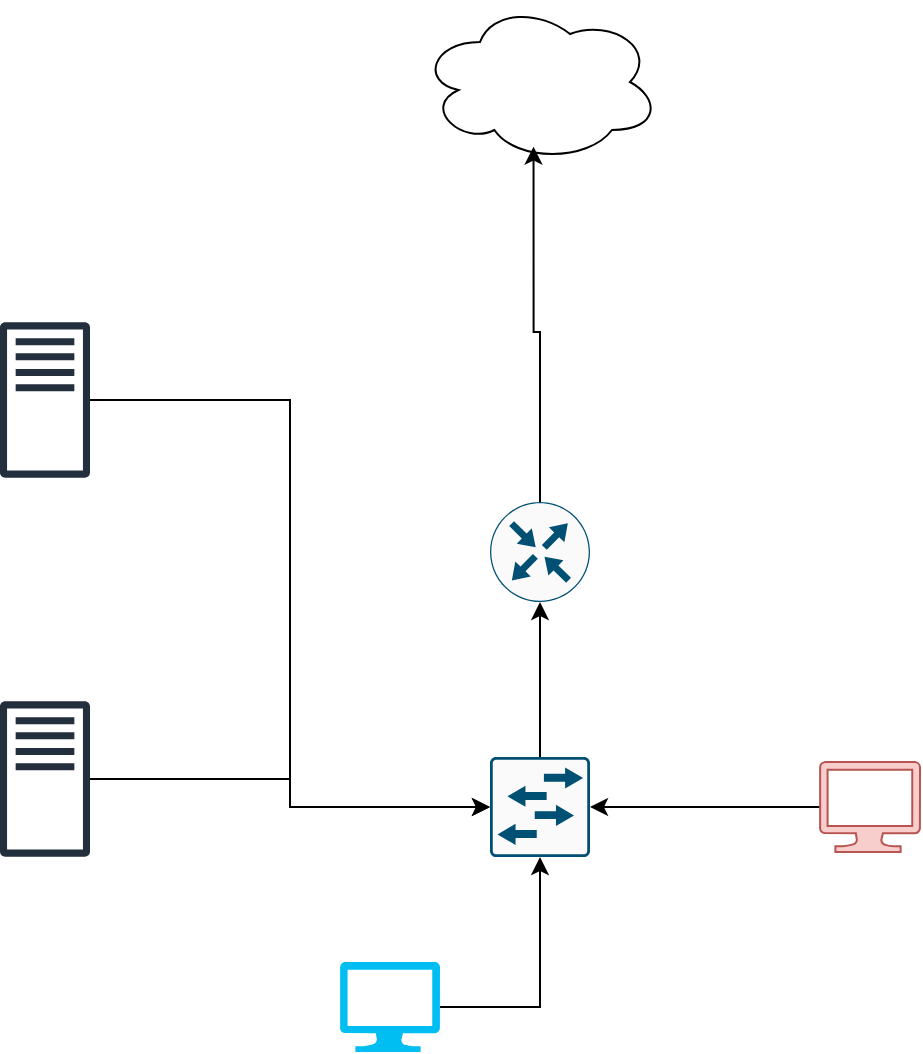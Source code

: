 <mxfile version="26.2.10">
  <diagram name="Page-1" id="KxOjLeS-NyVWTEz02JkJ">
    <mxGraphModel dx="1392" dy="703" grid="1" gridSize="10" guides="1" tooltips="1" connect="1" arrows="1" fold="1" page="1" pageScale="1" pageWidth="850" pageHeight="1100" math="0" shadow="0">
      <root>
        <mxCell id="0" />
        <mxCell id="1" parent="0" />
        <mxCell id="u-Ojrt-izxkH3ZtMXK-b-1" value="" style="sketch=0;outlineConnect=0;fontColor=#232F3E;gradientColor=none;fillColor=#232F3D;strokeColor=none;dashed=0;verticalLabelPosition=bottom;verticalAlign=top;align=center;html=1;fontSize=12;fontStyle=0;aspect=fixed;pointerEvents=1;shape=mxgraph.aws4.traditional_server;" vertex="1" parent="1">
          <mxGeometry x="170" y="429.5" width="45" height="78" as="geometry" />
        </mxCell>
        <mxCell id="u-Ojrt-izxkH3ZtMXK-b-2" value="" style="sketch=0;outlineConnect=0;fontColor=#232F3E;gradientColor=none;fillColor=#232F3D;strokeColor=none;dashed=0;verticalLabelPosition=bottom;verticalAlign=top;align=center;html=1;fontSize=12;fontStyle=0;aspect=fixed;pointerEvents=1;shape=mxgraph.aws4.traditional_server;" vertex="1" parent="1">
          <mxGeometry x="170" y="240" width="45" height="78" as="geometry" />
        </mxCell>
        <mxCell id="u-Ojrt-izxkH3ZtMXK-b-8" style="edgeStyle=orthogonalEdgeStyle;rounded=0;orthogonalLoop=1;jettySize=auto;html=1;" edge="1" parent="1" source="u-Ojrt-izxkH3ZtMXK-b-3" target="u-Ojrt-izxkH3ZtMXK-b-5">
          <mxGeometry relative="1" as="geometry" />
        </mxCell>
        <mxCell id="u-Ojrt-izxkH3ZtMXK-b-3" value="" style="verticalLabelPosition=bottom;html=1;verticalAlign=top;align=center;strokeColor=none;fillColor=#00BEF2;shape=mxgraph.azure.computer;pointerEvents=1;" vertex="1" parent="1">
          <mxGeometry x="340" y="560" width="50" height="45" as="geometry" />
        </mxCell>
        <mxCell id="u-Ojrt-izxkH3ZtMXK-b-9" value="" style="edgeStyle=orthogonalEdgeStyle;rounded=0;orthogonalLoop=1;jettySize=auto;html=1;" edge="1" parent="1" source="u-Ojrt-izxkH3ZtMXK-b-4" target="u-Ojrt-izxkH3ZtMXK-b-5">
          <mxGeometry relative="1" as="geometry" />
        </mxCell>
        <mxCell id="u-Ojrt-izxkH3ZtMXK-b-4" value="" style="verticalLabelPosition=bottom;html=1;verticalAlign=top;align=center;strokeColor=#b85450;fillColor=#f8cecc;shape=mxgraph.azure.computer;pointerEvents=1;" vertex="1" parent="1">
          <mxGeometry x="580" y="460" width="50" height="45" as="geometry" />
        </mxCell>
        <mxCell id="u-Ojrt-izxkH3ZtMXK-b-12" value="" style="edgeStyle=orthogonalEdgeStyle;rounded=0;orthogonalLoop=1;jettySize=auto;html=1;" edge="1" parent="1" source="u-Ojrt-izxkH3ZtMXK-b-5" target="u-Ojrt-izxkH3ZtMXK-b-6">
          <mxGeometry relative="1" as="geometry" />
        </mxCell>
        <mxCell id="u-Ojrt-izxkH3ZtMXK-b-5" value="" style="sketch=0;points=[[0.015,0.015,0],[0.985,0.015,0],[0.985,0.985,0],[0.015,0.985,0],[0.25,0,0],[0.5,0,0],[0.75,0,0],[1,0.25,0],[1,0.5,0],[1,0.75,0],[0.75,1,0],[0.5,1,0],[0.25,1,0],[0,0.75,0],[0,0.5,0],[0,0.25,0]];verticalLabelPosition=bottom;html=1;verticalAlign=top;aspect=fixed;align=center;pointerEvents=1;shape=mxgraph.cisco19.rect;prIcon=l2_switch;fillColor=#FAFAFA;strokeColor=#005073;" vertex="1" parent="1">
          <mxGeometry x="415" y="457.5" width="50" height="50" as="geometry" />
        </mxCell>
        <mxCell id="u-Ojrt-izxkH3ZtMXK-b-6" value="" style="sketch=0;points=[[0.5,0,0],[1,0.5,0],[0.5,1,0],[0,0.5,0],[0.145,0.145,0],[0.856,0.145,0],[0.855,0.856,0],[0.145,0.855,0]];verticalLabelPosition=bottom;html=1;verticalAlign=top;aspect=fixed;align=center;pointerEvents=1;shape=mxgraph.cisco19.rect;prIcon=router;fillColor=#FAFAFA;strokeColor=#005073;" vertex="1" parent="1">
          <mxGeometry x="415" y="330" width="50" height="50" as="geometry" />
        </mxCell>
        <mxCell id="u-Ojrt-izxkH3ZtMXK-b-7" value="" style="ellipse;shape=cloud;whiteSpace=wrap;html=1;" vertex="1" parent="1">
          <mxGeometry x="380" y="80" width="120" height="80" as="geometry" />
        </mxCell>
        <mxCell id="u-Ojrt-izxkH3ZtMXK-b-13" style="edgeStyle=orthogonalEdgeStyle;rounded=0;orthogonalLoop=1;jettySize=auto;html=1;entryX=0.473;entryY=0.904;entryDx=0;entryDy=0;entryPerimeter=0;" edge="1" parent="1" source="u-Ojrt-izxkH3ZtMXK-b-6" target="u-Ojrt-izxkH3ZtMXK-b-7">
          <mxGeometry relative="1" as="geometry" />
        </mxCell>
        <mxCell id="u-Ojrt-izxkH3ZtMXK-b-14" style="edgeStyle=orthogonalEdgeStyle;rounded=0;orthogonalLoop=1;jettySize=auto;html=1;entryX=0;entryY=0.5;entryDx=0;entryDy=0;entryPerimeter=0;" edge="1" parent="1" source="u-Ojrt-izxkH3ZtMXK-b-2" target="u-Ojrt-izxkH3ZtMXK-b-5">
          <mxGeometry relative="1" as="geometry" />
        </mxCell>
        <mxCell id="u-Ojrt-izxkH3ZtMXK-b-15" style="edgeStyle=orthogonalEdgeStyle;rounded=0;orthogonalLoop=1;jettySize=auto;html=1;entryX=0;entryY=0.5;entryDx=0;entryDy=0;entryPerimeter=0;" edge="1" parent="1" source="u-Ojrt-izxkH3ZtMXK-b-1" target="u-Ojrt-izxkH3ZtMXK-b-5">
          <mxGeometry relative="1" as="geometry" />
        </mxCell>
      </root>
    </mxGraphModel>
  </diagram>
</mxfile>
